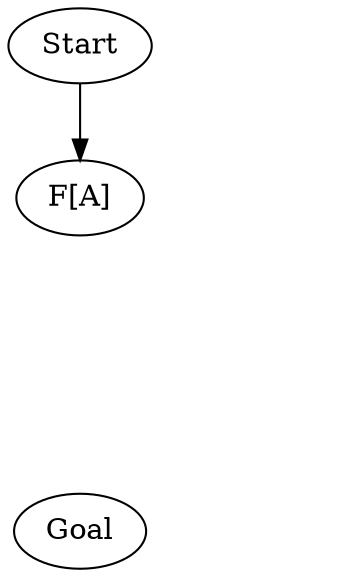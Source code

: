 digraph {
    Start[class="extremity"]
    Goal[class="extremity"]

    A[style="invis"]
    B[style="invis"]
    FA[label="F[A]" class="start"]
    FB[label="F[B]" class="goal" style="invis"]

    FA -> FB[label="map(f)" style="invis"]
    A -> B[label="f" style="invis"]

    {
        rank=same
        FA -> A[dir=back class="lift" style="invis"]
    }

    {
        rank=same
        FB -> B[dir=back class="lift" style="invis"]
    }

    Start -> FA[class="start"]
    FB -> Goal[class="goal" style="invis"]
}
